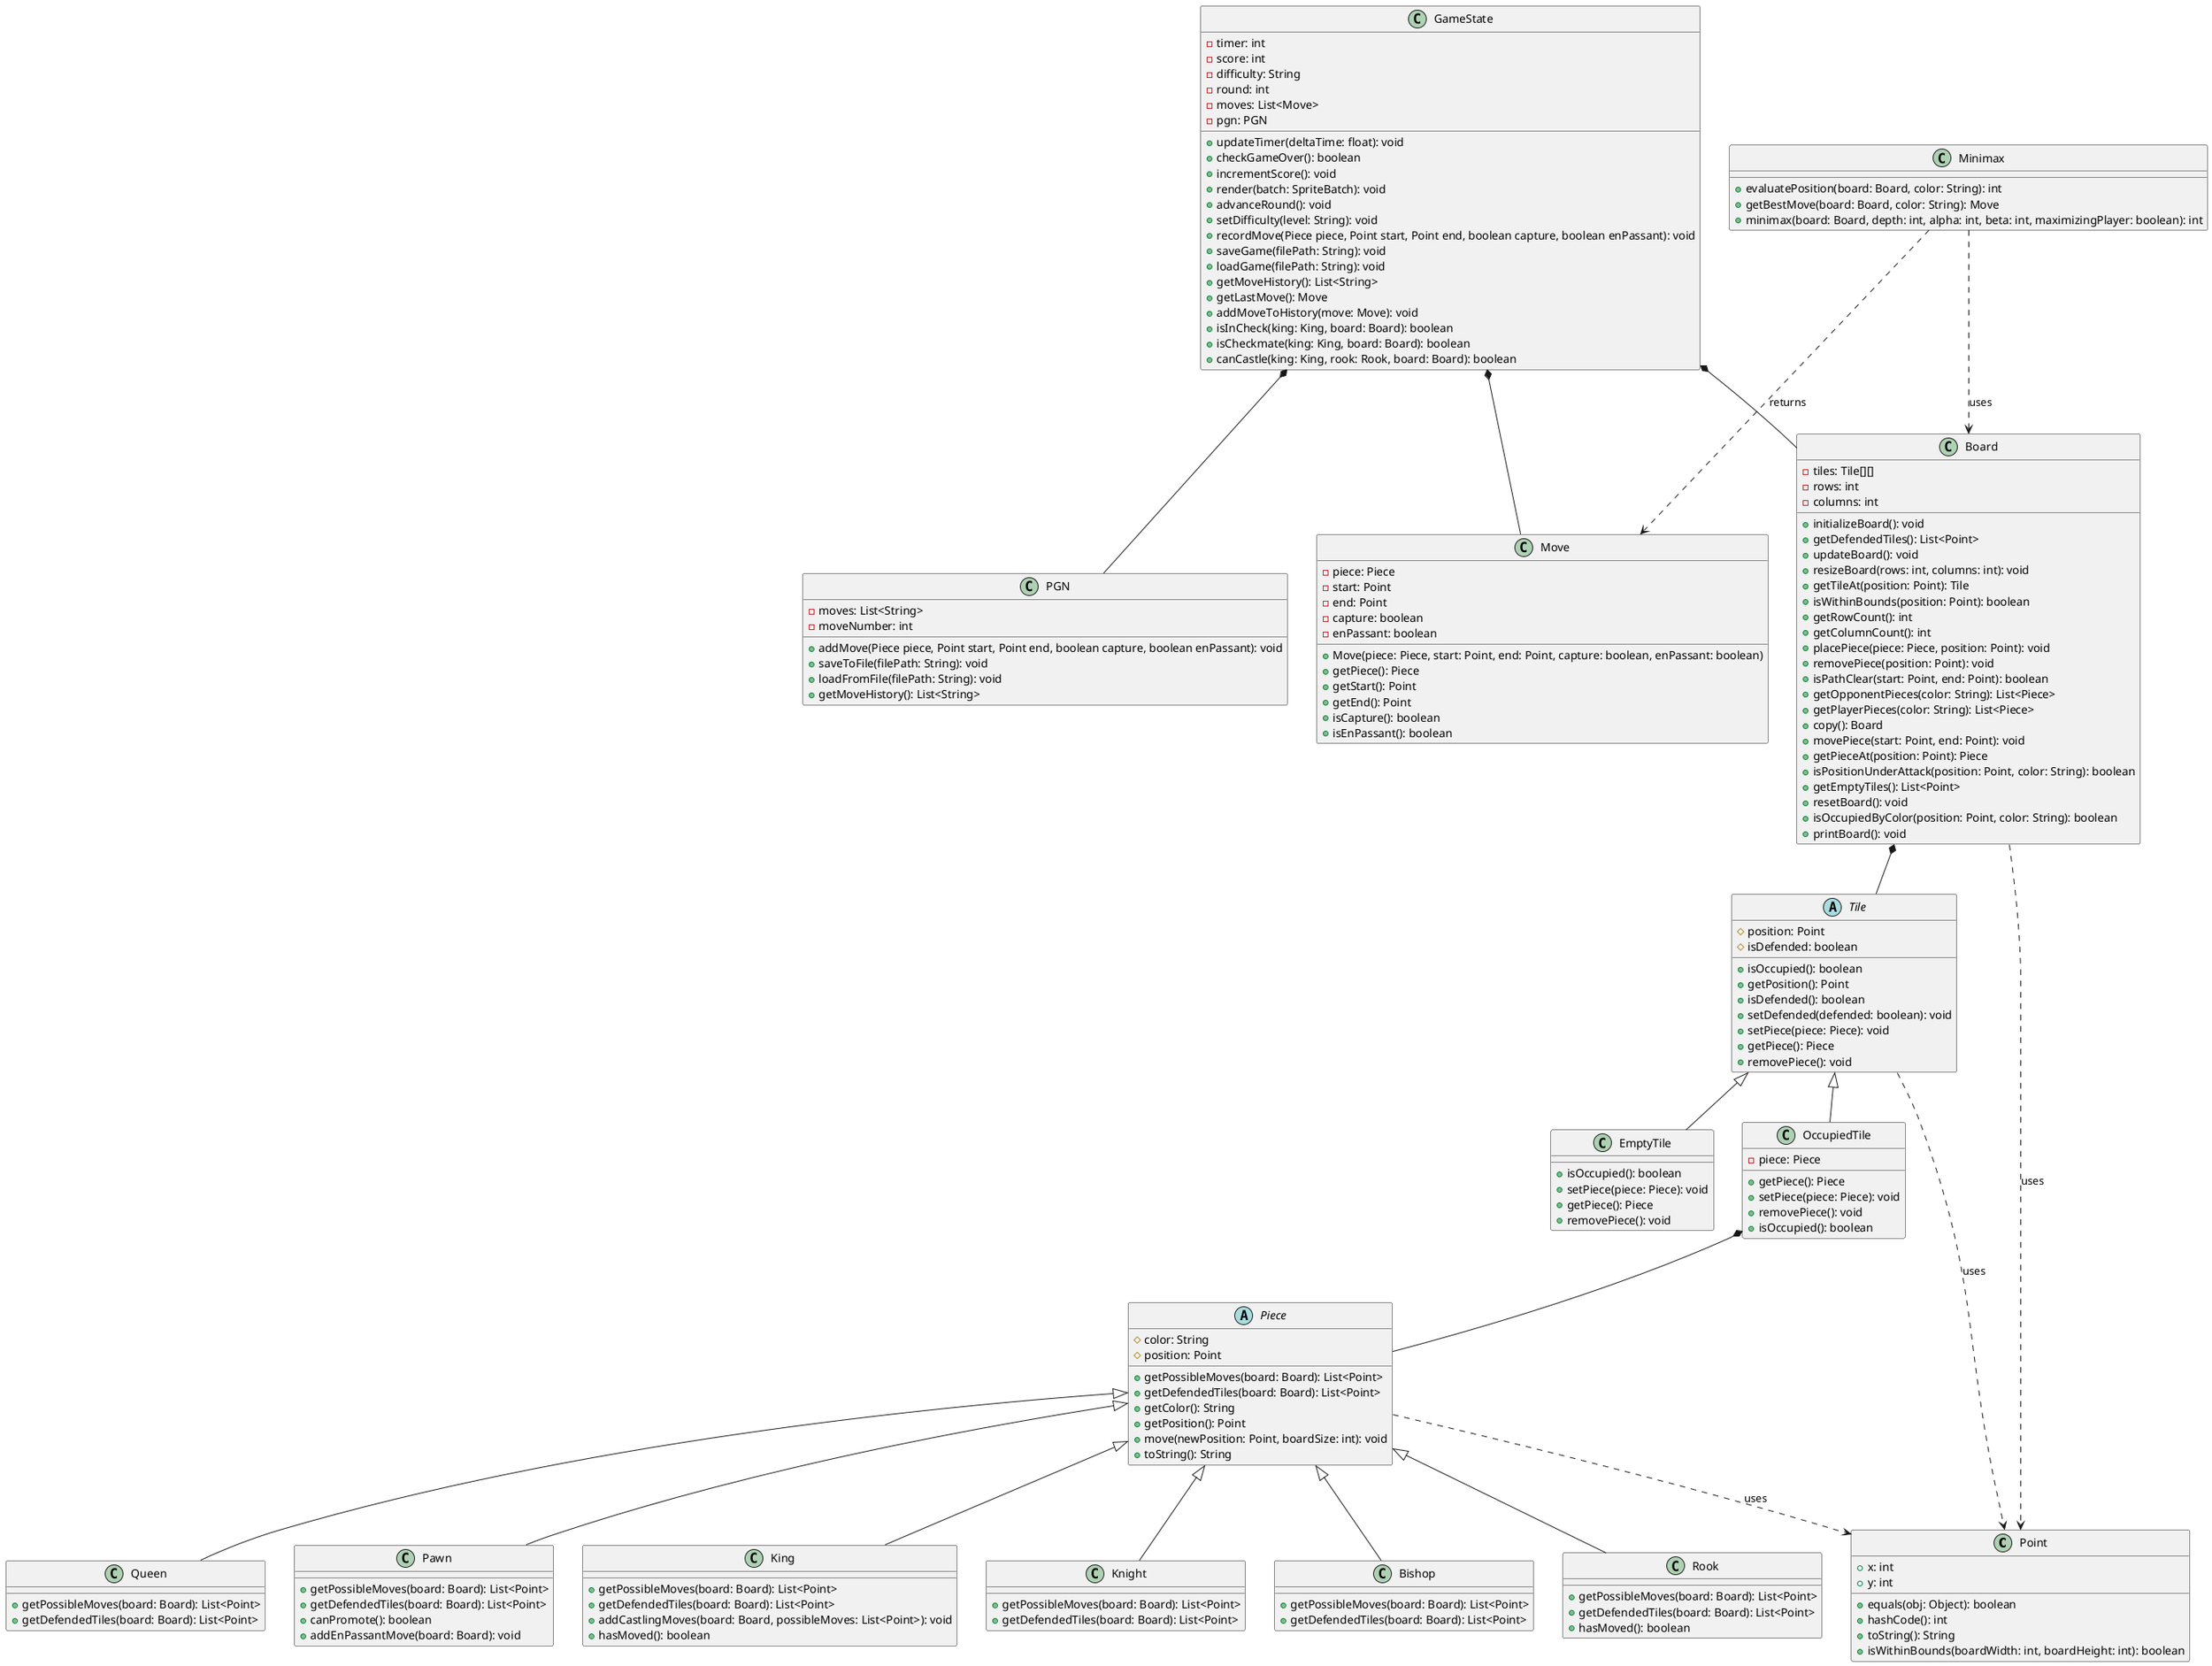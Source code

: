 @startuml

class Point {
    +x: int
    +y: int
    +equals(obj: Object): boolean
    +hashCode(): int
    +toString(): String
    +isWithinBounds(boardWidth: int, boardHeight: int): boolean
}

abstract class Tile {
    #position: Point
    #isDefended: boolean
    +isOccupied(): boolean
    +getPosition(): Point
    +isDefended(): boolean
    +setDefended(defended: boolean): void
    +setPiece(piece: Piece): void
    +getPiece(): Piece
    +removePiece(): void
}

class EmptyTile extends Tile {
    +isOccupied(): boolean
    +setPiece(piece: Piece): void
    +getPiece(): Piece
    +removePiece(): void
}

class OccupiedTile extends Tile {
    -piece: Piece
    +getPiece(): Piece
    +setPiece(piece: Piece): void
    +removePiece(): void
    +isOccupied(): boolean
}

abstract class Piece {
    #color: String
    #position: Point
    +getPossibleMoves(board: Board): List<Point>
    +getDefendedTiles(board: Board): List<Point>
    +getColor(): String
    +getPosition(): Point
    +move(newPosition: Point, boardSize: int): void
    +toString(): String
}

class King extends Piece {
    +getPossibleMoves(board: Board): List<Point>
    +getDefendedTiles(board: Board): List<Point>
    +addCastlingMoves(board: Board, possibleMoves: List<Point>): void
    +hasMoved(): boolean
}

class Knight extends Piece {
    +getPossibleMoves(board: Board): List<Point>
    +getDefendedTiles(board: Board): List<Point>
}

class Bishop extends Piece {
    +getPossibleMoves(board: Board): List<Point>
    +getDefendedTiles(board: Board): List<Point>
}

class Rook extends Piece {
    +getPossibleMoves(board: Board): List<Point>
    +getDefendedTiles(board: Board): List<Point>
    +hasMoved(): boolean
}

class Queen extends Piece {
    +getPossibleMoves(board: Board): List<Point>
    +getDefendedTiles(board: Board): List<Point>
}

class Pawn extends Piece {
    +getPossibleMoves(board: Board): List<Point>
    +getDefendedTiles(board: Board): List<Point>
    +canPromote(): boolean
    +addEnPassantMove(board: Board): void
}

class Board {
    -tiles: Tile[][]
    -rows: int
    -columns: int
    +initializeBoard(): void
    +getDefendedTiles(): List<Point>
    +updateBoard(): void
    +resizeBoard(rows: int, columns: int): void
    +getTileAt(position: Point): Tile
    +isWithinBounds(position: Point): boolean
    +getRowCount(): int
    +getColumnCount(): int
    +placePiece(piece: Piece, position: Point): void
    +removePiece(position: Point): void
    +isPathClear(start: Point, end: Point): boolean
    +getOpponentPieces(color: String): List<Piece>
    +getPlayerPieces(color: String): List<Piece>
    +copy(): Board
    +movePiece(start: Point, end: Point): void
    +getPieceAt(position: Point): Piece
    +isPositionUnderAttack(position: Point, color: String): boolean
    +getEmptyTiles(): List<Point>
    +resetBoard(): void
    +isOccupiedByColor(position: Point, color: String): boolean
    +printBoard(): void
}

class GameState {
    -timer: int
    -score: int
    -difficulty: String
    -round: int
    -moves: List<Move>
    -pgn: PGN
    +updateTimer(deltaTime: float): void
    +checkGameOver(): boolean
    +incrementScore(): void
    +render(batch: SpriteBatch): void
    +advanceRound(): void
    +setDifficulty(level: String): void
    +recordMove(Piece piece, Point start, Point end, boolean capture, boolean enPassant): void
    +saveGame(filePath: String): void
    +loadGame(filePath: String): void
    +getMoveHistory(): List<String>
    +getLastMove(): Move
    +addMoveToHistory(move: Move): void
    +isInCheck(king: King, board: Board): boolean
    +isCheckmate(king: King, board: Board): boolean
    +canCastle(king: King, rook: Rook, board: Board): boolean
}

class PGN {
    -moves: List<String>
    -moveNumber: int
    +addMove(Piece piece, Point start, Point end, boolean capture, boolean enPassant): void
    +saveToFile(filePath: String): void
    +loadFromFile(filePath: String): void
    +getMoveHistory(): List<String>
}

class Minimax {
    +evaluatePosition(board: Board, color: String): int
    +getBestMove(board: Board, color: String): Move
    +minimax(board: Board, depth: int, alpha: int, beta: int, maximizingPlayer: boolean): int
}

class Move {
    -piece: Piece
    -start: Point
    -end: Point
    -capture: boolean
    -enPassant: boolean
    +Move(piece: Piece, start: Point, end: Point, capture: boolean, enPassant: boolean)
    +getPiece(): Piece
    +getStart(): Point
    +getEnd(): Point
    +isCapture(): boolean
    +isEnPassant(): boolean
}

OccupiedTile *-- Piece
Board *-- Tile
GameState *-- Board
GameState *-- PGN
GameState *-- Move
Minimax ..> Board : uses
Minimax ..> Move : returns

Tile ..> Point : uses
Piece ..> Point : uses
Board ..> Point : uses

@enduml

